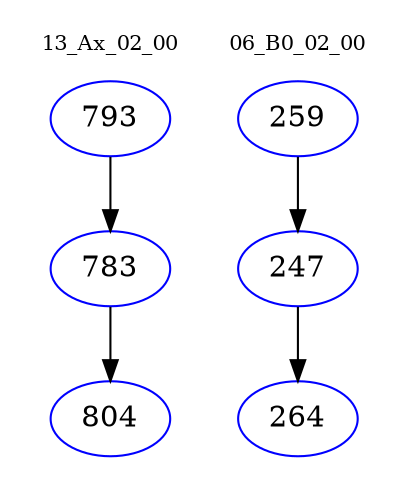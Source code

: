 digraph{
subgraph cluster_0 {
color = white
label = "13_Ax_02_00";
fontsize=10;
T0_793 [label="793", color="blue"]
T0_793 -> T0_783 [color="black"]
T0_783 [label="783", color="blue"]
T0_783 -> T0_804 [color="black"]
T0_804 [label="804", color="blue"]
}
subgraph cluster_1 {
color = white
label = "06_B0_02_00";
fontsize=10;
T1_259 [label="259", color="blue"]
T1_259 -> T1_247 [color="black"]
T1_247 [label="247", color="blue"]
T1_247 -> T1_264 [color="black"]
T1_264 [label="264", color="blue"]
}
}

